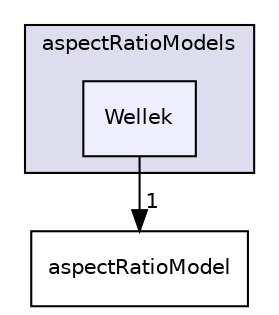 digraph "Wellek" {
  bgcolor=transparent;
  compound=true
  node [ fontsize="10", fontname="Helvetica"];
  edge [ labelfontsize="10", labelfontname="Helvetica"];
  subgraph clusterdir_59d90556c1e3b97d9ebc5928eb1b9511 {
    graph [ bgcolor="#ddddee", pencolor="black", label="aspectRatioModels" fontname="Helvetica", fontsize="10", URL="dir_59d90556c1e3b97d9ebc5928eb1b9511.html"]
  dir_d9944119f0840737b36e62b433360951 [shape=box, label="Wellek", style="filled", fillcolor="#eeeeff", pencolor="black", URL="dir_d9944119f0840737b36e62b433360951.html"];
  }
  dir_4601ad272827fecfb5af68df5b31db5d [shape=box label="aspectRatioModel" URL="dir_4601ad272827fecfb5af68df5b31db5d.html"];
  dir_d9944119f0840737b36e62b433360951->dir_4601ad272827fecfb5af68df5b31db5d [headlabel="1", labeldistance=1.5 headhref="dir_000214_000017.html"];
}
